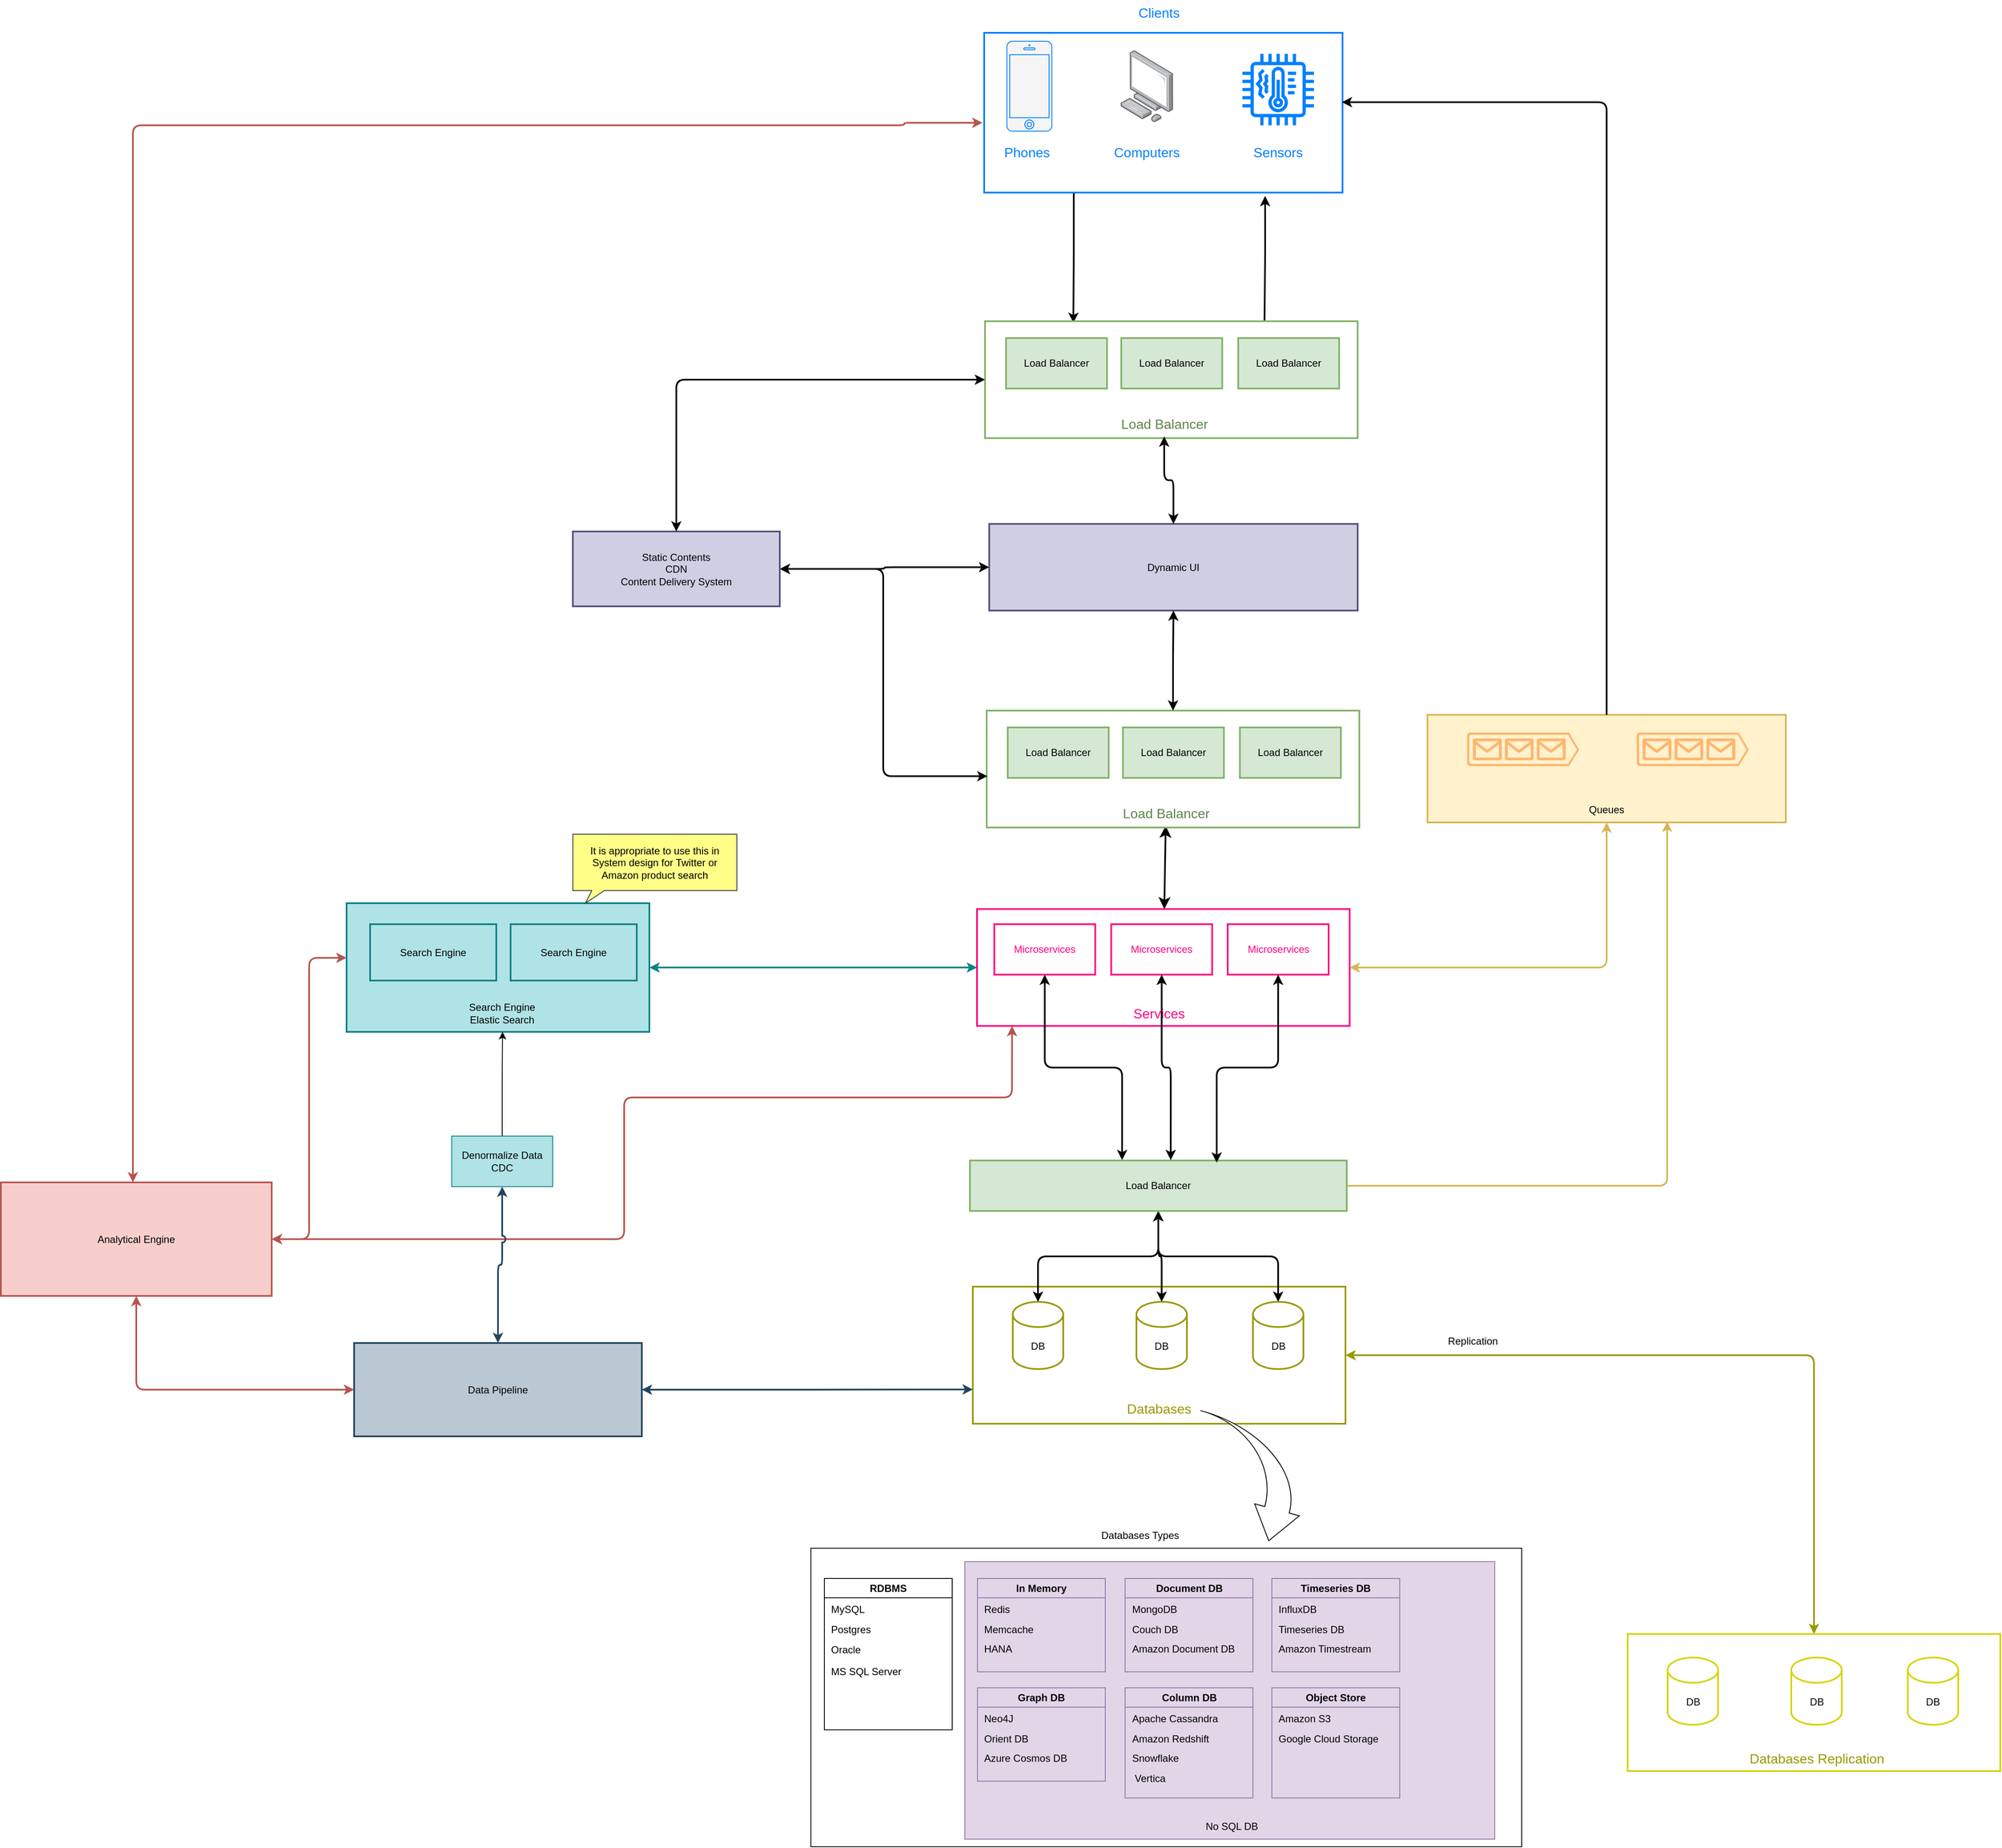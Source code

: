 <mxfile version="21.2.8" type="device" pages="2">
  <diagram name="Page-1" id="VeITV0A8VUha5qv1xNMq">
    <mxGraphModel dx="4317" dy="1535" grid="0" gridSize="10" guides="1" tooltips="1" connect="1" arrows="1" fold="1" page="0" pageScale="1" pageWidth="850" pageHeight="1100" math="0" shadow="0">
      <root>
        <mxCell id="0" />
        <mxCell id="1" parent="0" />
        <mxCell id="30zacUGHFTB6Xmlj1RDw-82" value="" style="group" parent="1" vertex="1" connectable="0">
          <mxGeometry x="-1095.5" y="1444" width="443" height="163" as="geometry" />
        </mxCell>
        <mxCell id="30zacUGHFTB6Xmlj1RDw-26" value="" style="rounded=0;whiteSpace=wrap;html=1;strokeWidth=2;strokeColor=#999900;fillColor=#FFFFFF;" parent="30zacUGHFTB6Xmlj1RDw-82" vertex="1">
          <mxGeometry width="443" height="163" as="geometry" />
        </mxCell>
        <mxCell id="30zacUGHFTB6Xmlj1RDw-27" value="DB" style="shape=cylinder3;whiteSpace=wrap;html=1;boundedLbl=1;backgroundOutline=1;size=15;strokeWidth=2;strokeColor=#999900;" parent="30zacUGHFTB6Xmlj1RDw-82" vertex="1">
          <mxGeometry x="47.5" y="18" width="60" height="80" as="geometry" />
        </mxCell>
        <mxCell id="30zacUGHFTB6Xmlj1RDw-28" value="DB" style="shape=cylinder3;whiteSpace=wrap;html=1;boundedLbl=1;backgroundOutline=1;size=15;strokeWidth=2;strokeColor=#999900;" parent="30zacUGHFTB6Xmlj1RDw-82" vertex="1">
          <mxGeometry x="333" y="18" width="60" height="80" as="geometry" />
        </mxCell>
        <mxCell id="30zacUGHFTB6Xmlj1RDw-29" value="DB" style="shape=cylinder3;whiteSpace=wrap;html=1;boundedLbl=1;backgroundOutline=1;size=15;strokeWidth=2;strokeColor=#999900;" parent="30zacUGHFTB6Xmlj1RDw-82" vertex="1">
          <mxGeometry x="194.5" y="18" width="60" height="80" as="geometry" />
        </mxCell>
        <mxCell id="30zacUGHFTB6Xmlj1RDw-30" value="Databases" style="text;html=1;align=center;verticalAlign=middle;whiteSpace=wrap;rounded=0;fontSize=16;fontColor=#999900;" parent="30zacUGHFTB6Xmlj1RDw-82" vertex="1">
          <mxGeometry x="157.5" y="130" width="128" height="30" as="geometry" />
        </mxCell>
        <mxCell id="6KsRoTCR9bJkjPmPUoRD-28" style="edgeStyle=orthogonalEdgeStyle;rounded=1;orthogonalLoop=1;jettySize=auto;html=1;exitX=0.25;exitY=1;exitDx=0;exitDy=0;entryX=0.237;entryY=0.014;entryDx=0;entryDy=0;entryPerimeter=0;strokeWidth=2;" edge="1" parent="1" source="30zacUGHFTB6Xmlj1RDw-1" target="6KsRoTCR9bJkjPmPUoRD-11">
          <mxGeometry relative="1" as="geometry" />
        </mxCell>
        <mxCell id="6KsRoTCR9bJkjPmPUoRD-29" style="edgeStyle=orthogonalEdgeStyle;rounded=1;orthogonalLoop=1;jettySize=auto;html=1;entryX=0.75;entryY=0;entryDx=0;entryDy=0;exitX=0.784;exitY=1.021;exitDx=0;exitDy=0;exitPerimeter=0;strokeWidth=2;startArrow=classic;startFill=1;endArrow=none;endFill=0;" edge="1" parent="1" source="30zacUGHFTB6Xmlj1RDw-1" target="6KsRoTCR9bJkjPmPUoRD-11">
          <mxGeometry relative="1" as="geometry" />
        </mxCell>
        <mxCell id="30zacUGHFTB6Xmlj1RDw-1" value="" style="rounded=0;whiteSpace=wrap;html=1;strokeWidth=2;strokeColor=#007FFF;" parent="1" vertex="1">
          <mxGeometry x="-1082" y="-47" width="426" height="190" as="geometry" />
        </mxCell>
        <mxCell id="30zacUGHFTB6Xmlj1RDw-4" value="" style="html=1;verticalLabelPosition=bottom;labelBackgroundColor=#ffffff;verticalAlign=top;shadow=0;dashed=0;strokeWidth=1;shape=mxgraph.ios7.misc.iphone;strokeColor=#007FFF;fillColor=#f5f5f5;fontColor=#333333;" parent="1" vertex="1">
          <mxGeometry x="-1055" y="-37" width="53.5" height="107" as="geometry" />
        </mxCell>
        <mxCell id="30zacUGHFTB6Xmlj1RDw-5" value="" style="image;points=[];aspect=fixed;html=1;align=center;shadow=0;dashed=0;image=img/lib/allied_telesis/computer_and_terminals/Personal_Computer.svg;strokeColor=#007FFF;" parent="1" vertex="1">
          <mxGeometry x="-920" y="-26" width="62.72" height="85" as="geometry" />
        </mxCell>
        <mxCell id="30zacUGHFTB6Xmlj1RDw-6" value="" style="sketch=0;outlineConnect=0;fontColor=#232F3E;gradientColor=none;fillColor=#007FFF;strokeColor=#007FFF;dashed=0;verticalLabelPosition=bottom;verticalAlign=top;align=center;html=1;fontSize=12;fontStyle=0;aspect=fixed;pointerEvents=1;shape=mxgraph.aws4.iot_thing_temperature_vibration_sensor;" parent="1" vertex="1">
          <mxGeometry x="-775" y="-22" width="85" height="85" as="geometry" />
        </mxCell>
        <mxCell id="30zacUGHFTB6Xmlj1RDw-7" value="Phones" style="text;html=1;align=center;verticalAlign=middle;whiteSpace=wrap;rounded=0;fontSize=16;strokeColor=none;fillColor=none;fontColor=#007FFF;" parent="1" vertex="1">
          <mxGeometry x="-1061" y="80" width="60" height="30" as="geometry" />
        </mxCell>
        <mxCell id="30zacUGHFTB6Xmlj1RDw-8" value="Computers" style="text;html=1;align=center;verticalAlign=middle;whiteSpace=wrap;rounded=0;fontSize=16;strokeColor=none;fillColor=none;fontColor=#007FFF;" parent="1" vertex="1">
          <mxGeometry x="-937.14" y="79" width="97" height="31" as="geometry" />
        </mxCell>
        <mxCell id="30zacUGHFTB6Xmlj1RDw-9" value="Sensors" style="text;html=1;align=center;verticalAlign=middle;whiteSpace=wrap;rounded=0;fontSize=16;strokeColor=none;fillColor=none;fontColor=#007FFF;" parent="1" vertex="1">
          <mxGeometry x="-781" y="79.5" width="97" height="31" as="geometry" />
        </mxCell>
        <mxCell id="30zacUGHFTB6Xmlj1RDw-10" value="Clients" style="text;html=1;align=center;verticalAlign=middle;whiteSpace=wrap;rounded=0;fontSize=16;strokeColor=none;fillColor=none;fontColor=#007FFF;" parent="1" vertex="1">
          <mxGeometry x="-904" y="-86" width="60" height="30" as="geometry" />
        </mxCell>
        <mxCell id="30zacUGHFTB6Xmlj1RDw-25" style="edgeStyle=none;curved=1;rounded=0;orthogonalLoop=1;jettySize=auto;html=1;fontSize=12;startSize=8;endSize=8;strokeWidth=2;startArrow=classic;startFill=1;" parent="1" source="30zacUGHFTB6Xmlj1RDw-19" target="30zacUGHFTB6Xmlj1RDw-20" edge="1">
          <mxGeometry relative="1" as="geometry" />
        </mxCell>
        <mxCell id="30zacUGHFTB6Xmlj1RDw-97" style="edgeStyle=orthogonalEdgeStyle;rounded=1;orthogonalLoop=1;jettySize=auto;html=1;curved=0;startArrow=classic;startFill=1;strokeWidth=2;fillColor=#fff2cc;strokeColor=#d6b656;" parent="1" source="30zacUGHFTB6Xmlj1RDw-20" target="30zacUGHFTB6Xmlj1RDw-93" edge="1">
          <mxGeometry relative="1" as="geometry" />
        </mxCell>
        <mxCell id="30zacUGHFTB6Xmlj1RDw-20" value="" style="rounded=0;whiteSpace=wrap;html=1;strokeWidth=2;strokeColor=#FF0080;fillColor=#FFFFFF;" parent="1" vertex="1">
          <mxGeometry x="-1090.5" y="995" width="443" height="139" as="geometry" />
        </mxCell>
        <mxCell id="30zacUGHFTB6Xmlj1RDw-76" style="edgeStyle=orthogonalEdgeStyle;rounded=1;orthogonalLoop=1;jettySize=auto;html=1;curved=0;startArrow=classic;startFill=1;strokeWidth=2;entryX=0.404;entryY=-0.008;entryDx=0;entryDy=0;entryPerimeter=0;" parent="1" source="30zacUGHFTB6Xmlj1RDw-21" target="30zacUGHFTB6Xmlj1RDw-72" edge="1">
          <mxGeometry relative="1" as="geometry" />
        </mxCell>
        <mxCell id="30zacUGHFTB6Xmlj1RDw-21" value="Microservices" style="rounded=0;whiteSpace=wrap;html=1;strokeColor=#FF0080;strokeWidth=2;fontColor=#FF0080;" parent="1" vertex="1">
          <mxGeometry x="-1070" y="1013" width="120" height="60" as="geometry" />
        </mxCell>
        <mxCell id="30zacUGHFTB6Xmlj1RDw-22" value="Microservices" style="rounded=0;whiteSpace=wrap;html=1;strokeColor=#FF0080;strokeWidth=2;fontColor=#FF0080;" parent="1" vertex="1">
          <mxGeometry x="-792.5" y="1013" width="120" height="60" as="geometry" />
        </mxCell>
        <mxCell id="30zacUGHFTB6Xmlj1RDw-23" value="Microservices" style="rounded=0;whiteSpace=wrap;html=1;strokeColor=#FF0080;strokeWidth=2;fontColor=#FF0080;" parent="1" vertex="1">
          <mxGeometry x="-931" y="1013" width="120" height="60" as="geometry" />
        </mxCell>
        <mxCell id="30zacUGHFTB6Xmlj1RDw-24" value="Services" style="text;html=1;align=center;verticalAlign=middle;whiteSpace=wrap;rounded=0;fontSize=16;fontColor=#FF0080;" parent="1" vertex="1">
          <mxGeometry x="-937" y="1104" width="126" height="30" as="geometry" />
        </mxCell>
        <mxCell id="30zacUGHFTB6Xmlj1RDw-73" style="edgeStyle=orthogonalEdgeStyle;rounded=1;orthogonalLoop=1;jettySize=auto;html=1;strokeWidth=2;curved=0;startArrow=classic;startFill=1;" parent="1" source="30zacUGHFTB6Xmlj1RDw-72" target="30zacUGHFTB6Xmlj1RDw-27" edge="1">
          <mxGeometry relative="1" as="geometry" />
        </mxCell>
        <mxCell id="30zacUGHFTB6Xmlj1RDw-74" style="edgeStyle=orthogonalEdgeStyle;rounded=1;orthogonalLoop=1;jettySize=auto;html=1;curved=0;strokeWidth=2;startArrow=classic;startFill=1;" parent="1" source="30zacUGHFTB6Xmlj1RDw-72" target="30zacUGHFTB6Xmlj1RDw-28" edge="1">
          <mxGeometry relative="1" as="geometry" />
        </mxCell>
        <mxCell id="30zacUGHFTB6Xmlj1RDw-75" style="edgeStyle=orthogonalEdgeStyle;rounded=1;orthogonalLoop=1;jettySize=auto;html=1;curved=0;strokeWidth=2;startArrow=classic;startFill=1;" parent="1" source="30zacUGHFTB6Xmlj1RDw-72" target="30zacUGHFTB6Xmlj1RDw-29" edge="1">
          <mxGeometry relative="1" as="geometry" />
        </mxCell>
        <mxCell id="6KsRoTCR9bJkjPmPUoRD-2" style="edgeStyle=orthogonalEdgeStyle;rounded=1;orthogonalLoop=1;jettySize=auto;html=1;entryX=0.669;entryY=0.992;entryDx=0;entryDy=0;entryPerimeter=0;strokeWidth=2;fillColor=#fff2cc;strokeColor=#d6b656;" edge="1" parent="1" source="30zacUGHFTB6Xmlj1RDw-72" target="30zacUGHFTB6Xmlj1RDw-93">
          <mxGeometry relative="1" as="geometry" />
        </mxCell>
        <mxCell id="30zacUGHFTB6Xmlj1RDw-72" value="Load Balancer" style="rounded=0;whiteSpace=wrap;html=1;strokeWidth=2;fillColor=#d5e8d4;strokeColor=#82b366;" parent="1" vertex="1">
          <mxGeometry x="-1099" y="1294" width="448" height="60" as="geometry" />
        </mxCell>
        <mxCell id="30zacUGHFTB6Xmlj1RDw-77" style="edgeStyle=orthogonalEdgeStyle;rounded=1;orthogonalLoop=1;jettySize=auto;html=1;entryX=0.533;entryY=-0.008;entryDx=0;entryDy=0;entryPerimeter=0;strokeWidth=2;curved=0;startArrow=classic;startFill=1;" parent="1" source="30zacUGHFTB6Xmlj1RDw-23" target="30zacUGHFTB6Xmlj1RDw-72" edge="1">
          <mxGeometry relative="1" as="geometry" />
        </mxCell>
        <mxCell id="30zacUGHFTB6Xmlj1RDw-78" style="edgeStyle=orthogonalEdgeStyle;rounded=1;orthogonalLoop=1;jettySize=auto;html=1;entryX=0.655;entryY=0.042;entryDx=0;entryDy=0;entryPerimeter=0;curved=0;startArrow=classic;startFill=1;strokeWidth=2;" parent="1" source="30zacUGHFTB6Xmlj1RDw-22" target="30zacUGHFTB6Xmlj1RDw-72" edge="1">
          <mxGeometry relative="1" as="geometry" />
        </mxCell>
        <mxCell id="30zacUGHFTB6Xmlj1RDw-80" value="" style="html=1;shadow=0;dashed=0;align=center;verticalAlign=middle;shape=mxgraph.arrows2.jumpInArrow;dy=15;dx=38;arrowHead=55;rotation=105;" parent="1" vertex="1">
          <mxGeometry x="-835.28" y="1599.28" width="128.5" height="146" as="geometry" />
        </mxCell>
        <mxCell id="30zacUGHFTB6Xmlj1RDw-90" style="edgeStyle=orthogonalEdgeStyle;rounded=1;orthogonalLoop=1;jettySize=auto;html=1;strokeWidth=2;curved=0;startArrow=classic;startFill=1;strokeColor=#999900;" parent="1" source="30zacUGHFTB6Xmlj1RDw-26" target="30zacUGHFTB6Xmlj1RDw-84" edge="1">
          <mxGeometry relative="1" as="geometry" />
        </mxCell>
        <mxCell id="30zacUGHFTB6Xmlj1RDw-91" value="" style="group" parent="1" vertex="1" connectable="0">
          <mxGeometry x="-317" y="1857" width="443" height="163" as="geometry" />
        </mxCell>
        <mxCell id="30zacUGHFTB6Xmlj1RDw-84" value="" style="rounded=0;whiteSpace=wrap;html=1;strokeWidth=2;strokeColor=#D4D400;fillColor=#FFFFFF;container=0;" parent="30zacUGHFTB6Xmlj1RDw-91" vertex="1">
          <mxGeometry width="443" height="163" as="geometry" />
        </mxCell>
        <mxCell id="30zacUGHFTB6Xmlj1RDw-85" value="DB" style="shape=cylinder3;whiteSpace=wrap;html=1;boundedLbl=1;backgroundOutline=1;size=15;strokeWidth=2;strokeColor=#D4D400;container=0;" parent="30zacUGHFTB6Xmlj1RDw-91" vertex="1">
          <mxGeometry x="47.5" y="28" width="60" height="80" as="geometry" />
        </mxCell>
        <mxCell id="30zacUGHFTB6Xmlj1RDw-86" value="DB" style="shape=cylinder3;whiteSpace=wrap;html=1;boundedLbl=1;backgroundOutline=1;size=15;strokeWidth=2;strokeColor=#D4D400;container=0;" parent="30zacUGHFTB6Xmlj1RDw-91" vertex="1">
          <mxGeometry x="333" y="28" width="60" height="80" as="geometry" />
        </mxCell>
        <mxCell id="30zacUGHFTB6Xmlj1RDw-87" value="DB" style="shape=cylinder3;whiteSpace=wrap;html=1;boundedLbl=1;backgroundOutline=1;size=15;strokeWidth=2;strokeColor=#D4D400;container=0;" parent="30zacUGHFTB6Xmlj1RDw-91" vertex="1">
          <mxGeometry x="194.5" y="28" width="60" height="80" as="geometry" />
        </mxCell>
        <mxCell id="30zacUGHFTB6Xmlj1RDw-88" value="Databases Replication" style="text;html=1;align=center;verticalAlign=middle;whiteSpace=wrap;rounded=0;fontSize=16;fontColor=#999900;container=0;strokeColor=none;" parent="30zacUGHFTB6Xmlj1RDw-91" vertex="1">
          <mxGeometry x="135.75" y="133" width="177.5" height="30" as="geometry" />
        </mxCell>
        <mxCell id="30zacUGHFTB6Xmlj1RDw-92" value="Replication" style="text;html=1;align=center;verticalAlign=middle;whiteSpace=wrap;rounded=0;" parent="1" vertex="1">
          <mxGeometry x="-571" y="1494" width="140" height="30" as="geometry" />
        </mxCell>
        <mxCell id="30zacUGHFTB6Xmlj1RDw-98" value="" style="group" parent="1" vertex="1" connectable="0">
          <mxGeometry x="-555" y="764" width="426" height="128" as="geometry" />
        </mxCell>
        <mxCell id="30zacUGHFTB6Xmlj1RDw-93" value="" style="rounded=0;whiteSpace=wrap;html=1;strokeWidth=2;fillColor=#fff2cc;strokeColor=#d6b656;" parent="30zacUGHFTB6Xmlj1RDw-98" vertex="1">
          <mxGeometry width="426" height="128" as="geometry" />
        </mxCell>
        <mxCell id="30zacUGHFTB6Xmlj1RDw-94" value="" style="sketch=0;aspect=fixed;pointerEvents=1;shadow=0;dashed=0;html=1;strokeColor=none;labelPosition=center;verticalLabelPosition=bottom;verticalAlign=top;align=center;fillColor=#FFB570;shape=mxgraph.azure.queue_generic" parent="30zacUGHFTB6Xmlj1RDw-98" vertex="1">
          <mxGeometry x="47" y="21" width="133.33" height="40" as="geometry" />
        </mxCell>
        <mxCell id="30zacUGHFTB6Xmlj1RDw-95" value="" style="sketch=0;aspect=fixed;pointerEvents=1;shadow=0;dashed=0;html=1;strokeColor=none;labelPosition=center;verticalLabelPosition=bottom;verticalAlign=top;align=center;fillColor=#FFB570;shape=mxgraph.azure.queue_generic" parent="30zacUGHFTB6Xmlj1RDw-98" vertex="1">
          <mxGeometry x="248.67" y="21" width="133.33" height="40" as="geometry" />
        </mxCell>
        <mxCell id="30zacUGHFTB6Xmlj1RDw-96" value="Queues" style="text;html=1;align=center;verticalAlign=middle;whiteSpace=wrap;rounded=0;" parent="30zacUGHFTB6Xmlj1RDw-98" vertex="1">
          <mxGeometry x="173" y="98" width="80" height="30" as="geometry" />
        </mxCell>
        <mxCell id="30zacUGHFTB6Xmlj1RDw-100" style="edgeStyle=orthogonalEdgeStyle;rounded=1;orthogonalLoop=1;jettySize=auto;html=1;entryX=0.998;entryY=0.434;entryDx=0;entryDy=0;entryPerimeter=0;curved=0;strokeWidth=2;exitX=0.5;exitY=0;exitDx=0;exitDy=0;" parent="1" source="30zacUGHFTB6Xmlj1RDw-93" target="30zacUGHFTB6Xmlj1RDw-1" edge="1">
          <mxGeometry relative="1" as="geometry">
            <Array as="points">
              <mxPoint x="-342" y="36" />
            </Array>
          </mxGeometry>
        </mxCell>
        <mxCell id="30zacUGHFTB6Xmlj1RDw-115" style="edgeStyle=orthogonalEdgeStyle;rounded=1;orthogonalLoop=1;jettySize=auto;html=1;entryX=0;entryY=0.5;entryDx=0;entryDy=0;curved=0;strokeWidth=2;startArrow=classic;startFill=1;fillColor=#b0e3e6;strokeColor=#0e8088;" parent="1" source="30zacUGHFTB6Xmlj1RDw-101" target="30zacUGHFTB6Xmlj1RDw-20" edge="1">
          <mxGeometry relative="1" as="geometry" />
        </mxCell>
        <mxCell id="30zacUGHFTB6Xmlj1RDw-101" value="" style="rounded=0;whiteSpace=wrap;html=1;strokeWidth=2;fillColor=#b0e3e6;strokeColor=#0e8088;" parent="1" vertex="1">
          <mxGeometry x="-1840" y="988" width="360" height="153" as="geometry" />
        </mxCell>
        <mxCell id="30zacUGHFTB6Xmlj1RDw-102" value="Search Engine" style="rounded=0;whiteSpace=wrap;html=1;strokeWidth=2;fillColor=#b0e3e6;strokeColor=#0e8088;" parent="1" vertex="1">
          <mxGeometry x="-1812" y="1013" width="150" height="67" as="geometry" />
        </mxCell>
        <mxCell id="30zacUGHFTB6Xmlj1RDw-103" value="Search Engine" style="rounded=0;whiteSpace=wrap;html=1;strokeWidth=2;fillColor=#b0e3e6;strokeColor=#0e8088;" parent="1" vertex="1">
          <mxGeometry x="-1645" y="1013" width="150" height="67" as="geometry" />
        </mxCell>
        <mxCell id="30zacUGHFTB6Xmlj1RDw-105" value="Search Engine&lt;br&gt;Elastic Search" style="text;html=1;align=center;verticalAlign=middle;whiteSpace=wrap;rounded=0;" parent="1" vertex="1">
          <mxGeometry x="-1728" y="1104" width="146" height="30" as="geometry" />
        </mxCell>
        <mxCell id="30zacUGHFTB6Xmlj1RDw-109" style="edgeStyle=orthogonalEdgeStyle;rounded=1;orthogonalLoop=1;jettySize=auto;html=1;entryX=0.094;entryY=1;entryDx=0;entryDy=0;entryPerimeter=0;strokeWidth=2;curved=0;startArrow=classic;startFill=1;fillColor=#f8cecc;strokeColor=#b85450;jumpStyle=arc;" parent="1" source="30zacUGHFTB6Xmlj1RDw-107" target="30zacUGHFTB6Xmlj1RDw-20" edge="1">
          <mxGeometry relative="1" as="geometry">
            <mxPoint x="-1062" y="1151" as="targetPoint" />
            <Array as="points">
              <mxPoint x="-1510" y="1388" />
              <mxPoint x="-1510" y="1219" />
              <mxPoint x="-1049" y="1219" />
            </Array>
          </mxGeometry>
        </mxCell>
        <mxCell id="30zacUGHFTB6Xmlj1RDw-107" value="Analytical Engine" style="rounded=0;whiteSpace=wrap;html=1;strokeWidth=2;fillColor=#f8cecc;strokeColor=#b85450;" parent="1" vertex="1">
          <mxGeometry x="-2251" y="1320" width="322" height="135" as="geometry" />
        </mxCell>
        <mxCell id="30zacUGHFTB6Xmlj1RDw-111" style="edgeStyle=orthogonalEdgeStyle;rounded=1;orthogonalLoop=1;jettySize=auto;html=1;entryX=0;entryY=0.75;entryDx=0;entryDy=0;curved=0;startArrow=classic;startFill=1;strokeWidth=2;fillColor=#bac8d3;strokeColor=#23445d;" parent="1" source="30zacUGHFTB6Xmlj1RDw-110" target="30zacUGHFTB6Xmlj1RDw-26" edge="1">
          <mxGeometry relative="1" as="geometry" />
        </mxCell>
        <mxCell id="30zacUGHFTB6Xmlj1RDw-112" style="edgeStyle=orthogonalEdgeStyle;rounded=1;orthogonalLoop=1;jettySize=auto;html=1;entryX=0.5;entryY=1;entryDx=0;entryDy=0;curved=0;startArrow=classic;startFill=1;strokeWidth=2;fillColor=#f8cecc;strokeColor=#b85450;" parent="1" source="30zacUGHFTB6Xmlj1RDw-110" target="30zacUGHFTB6Xmlj1RDw-107" edge="1">
          <mxGeometry relative="1" as="geometry" />
        </mxCell>
        <mxCell id="30zacUGHFTB6Xmlj1RDw-116" style="edgeStyle=orthogonalEdgeStyle;rounded=1;orthogonalLoop=1;jettySize=auto;html=1;strokeWidth=2;curved=0;startArrow=classic;startFill=1;jumpStyle=arc;fillColor=#bac8d3;strokeColor=#23445d;entryX=0.5;entryY=1;entryDx=0;entryDy=0;" parent="1" source="30zacUGHFTB6Xmlj1RDw-110" target="6KsRoTCR9bJkjPmPUoRD-36" edge="1">
          <mxGeometry relative="1" as="geometry" />
        </mxCell>
        <mxCell id="30zacUGHFTB6Xmlj1RDw-110" value="Data Pipeline" style="rounded=0;whiteSpace=wrap;html=1;strokeWidth=2;fillColor=#bac8d3;strokeColor=#23445d;" parent="1" vertex="1">
          <mxGeometry x="-1831" y="1511" width="342" height="111" as="geometry" />
        </mxCell>
        <mxCell id="30zacUGHFTB6Xmlj1RDw-113" style="edgeStyle=orthogonalEdgeStyle;rounded=1;orthogonalLoop=1;jettySize=auto;html=1;strokeWidth=2;curved=0;startArrow=classic;startFill=1;fillColor=#f8cecc;strokeColor=#b85450;" parent="1" source="30zacUGHFTB6Xmlj1RDw-107" edge="1">
          <mxGeometry relative="1" as="geometry">
            <mxPoint x="-1084" y="60" as="targetPoint" />
            <Array as="points">
              <mxPoint x="-2094" y="63" />
              <mxPoint x="-1177" y="63" />
              <mxPoint x="-1177" y="60" />
            </Array>
          </mxGeometry>
        </mxCell>
        <mxCell id="30zacUGHFTB6Xmlj1RDw-114" style="edgeStyle=orthogonalEdgeStyle;rounded=1;orthogonalLoop=1;jettySize=auto;html=1;entryX=0;entryY=0.425;entryDx=0;entryDy=0;entryPerimeter=0;strokeWidth=2;curved=0;startArrow=classic;startFill=1;fillColor=#f8cecc;strokeColor=#b85450;" parent="1" source="30zacUGHFTB6Xmlj1RDw-107" target="30zacUGHFTB6Xmlj1RDw-101" edge="1">
          <mxGeometry relative="1" as="geometry" />
        </mxCell>
        <mxCell id="6KsRoTCR9bJkjPmPUoRD-9" value="" style="group" vertex="1" connectable="0" parent="1">
          <mxGeometry x="-1079" y="759" width="443" height="139" as="geometry" />
        </mxCell>
        <mxCell id="30zacUGHFTB6Xmlj1RDw-11" value="" style="rounded=0;whiteSpace=wrap;html=1;strokeWidth=2;strokeColor=#82b366;fillColor=#FFFFFF;" parent="6KsRoTCR9bJkjPmPUoRD-9" vertex="1">
          <mxGeometry width="443" height="139" as="geometry" />
        </mxCell>
        <mxCell id="30zacUGHFTB6Xmlj1RDw-16" value="Load Balancer" style="rounded=0;whiteSpace=wrap;html=1;strokeWidth=2;fillColor=#d5e8d4;strokeColor=#82b366;" parent="6KsRoTCR9bJkjPmPUoRD-9" vertex="1">
          <mxGeometry x="25" y="20" width="120" height="60" as="geometry" />
        </mxCell>
        <mxCell id="30zacUGHFTB6Xmlj1RDw-17" value="Load Balancer" style="rounded=0;whiteSpace=wrap;html=1;strokeWidth=2;fillColor=#d5e8d4;strokeColor=#82b366;" parent="6KsRoTCR9bJkjPmPUoRD-9" vertex="1">
          <mxGeometry x="162" y="20" width="120" height="60" as="geometry" />
        </mxCell>
        <mxCell id="30zacUGHFTB6Xmlj1RDw-18" value="Load Balancer" style="rounded=0;whiteSpace=wrap;html=1;strokeWidth=2;fillColor=#d5e8d4;strokeColor=#82b366;" parent="6KsRoTCR9bJkjPmPUoRD-9" vertex="1">
          <mxGeometry x="301" y="20" width="120" height="60" as="geometry" />
        </mxCell>
        <mxCell id="30zacUGHFTB6Xmlj1RDw-19" value="Load Balancer" style="text;html=1;align=center;verticalAlign=middle;whiteSpace=wrap;rounded=0;fontSize=16;fontColor=#60854C;" parent="6KsRoTCR9bJkjPmPUoRD-9" vertex="1">
          <mxGeometry x="122.5" y="107" width="181" height="30" as="geometry" />
        </mxCell>
        <mxCell id="6KsRoTCR9bJkjPmPUoRD-10" value="" style="group" vertex="1" connectable="0" parent="1">
          <mxGeometry x="-1081" y="296" width="443" height="139" as="geometry" />
        </mxCell>
        <mxCell id="6KsRoTCR9bJkjPmPUoRD-11" value="" style="rounded=0;whiteSpace=wrap;html=1;strokeWidth=2;strokeColor=#82b366;fillColor=#FFFFFF;" vertex="1" parent="6KsRoTCR9bJkjPmPUoRD-10">
          <mxGeometry width="443" height="139" as="geometry" />
        </mxCell>
        <mxCell id="6KsRoTCR9bJkjPmPUoRD-12" value="Load Balancer" style="rounded=0;whiteSpace=wrap;html=1;strokeWidth=2;fillColor=#d5e8d4;strokeColor=#82b366;" vertex="1" parent="6KsRoTCR9bJkjPmPUoRD-10">
          <mxGeometry x="25" y="20" width="120" height="60" as="geometry" />
        </mxCell>
        <mxCell id="6KsRoTCR9bJkjPmPUoRD-13" value="Load Balancer" style="rounded=0;whiteSpace=wrap;html=1;strokeWidth=2;fillColor=#d5e8d4;strokeColor=#82b366;" vertex="1" parent="6KsRoTCR9bJkjPmPUoRD-10">
          <mxGeometry x="162" y="20" width="120" height="60" as="geometry" />
        </mxCell>
        <mxCell id="6KsRoTCR9bJkjPmPUoRD-14" value="Load Balancer" style="rounded=0;whiteSpace=wrap;html=1;strokeWidth=2;fillColor=#d5e8d4;strokeColor=#82b366;" vertex="1" parent="6KsRoTCR9bJkjPmPUoRD-10">
          <mxGeometry x="301" y="20" width="120" height="60" as="geometry" />
        </mxCell>
        <mxCell id="6KsRoTCR9bJkjPmPUoRD-15" value="Load Balancer" style="text;html=1;align=center;verticalAlign=middle;whiteSpace=wrap;rounded=0;fontSize=16;fontColor=#60854C;" vertex="1" parent="6KsRoTCR9bJkjPmPUoRD-10">
          <mxGeometry x="122.5" y="107" width="181" height="30" as="geometry" />
        </mxCell>
        <mxCell id="6KsRoTCR9bJkjPmPUoRD-16" value="Dynamic UI" style="rounded=0;whiteSpace=wrap;html=1;strokeWidth=2;fillColor=#d0cee2;strokeColor=#56517e;" vertex="1" parent="1">
          <mxGeometry x="-1076" y="537" width="438" height="103" as="geometry" />
        </mxCell>
        <mxCell id="6KsRoTCR9bJkjPmPUoRD-18" style="edgeStyle=orthogonalEdgeStyle;rounded=1;orthogonalLoop=1;jettySize=auto;html=1;strokeWidth=2;startArrow=classic;startFill=1;" edge="1" parent="1" source="6KsRoTCR9bJkjPmPUoRD-17" target="6KsRoTCR9bJkjPmPUoRD-16">
          <mxGeometry relative="1" as="geometry" />
        </mxCell>
        <mxCell id="6KsRoTCR9bJkjPmPUoRD-22" style="edgeStyle=orthogonalEdgeStyle;rounded=1;orthogonalLoop=1;jettySize=auto;html=1;entryX=0.002;entryY=0.561;entryDx=0;entryDy=0;entryPerimeter=0;strokeWidth=2;startArrow=classic;startFill=1;" edge="1" parent="1" source="6KsRoTCR9bJkjPmPUoRD-17" target="30zacUGHFTB6Xmlj1RDw-11">
          <mxGeometry relative="1" as="geometry" />
        </mxCell>
        <mxCell id="6KsRoTCR9bJkjPmPUoRD-17" value="Static Contents&lt;br&gt;CDN&lt;br&gt;Content Delivery System" style="rounded=0;whiteSpace=wrap;html=1;strokeWidth=2;fillColor=#d0cee2;strokeColor=#56517e;" vertex="1" parent="1">
          <mxGeometry x="-1571" y="546" width="246" height="89" as="geometry" />
        </mxCell>
        <mxCell id="6KsRoTCR9bJkjPmPUoRD-19" style="edgeStyle=orthogonalEdgeStyle;rounded=1;orthogonalLoop=1;jettySize=auto;html=1;strokeWidth=2;startArrow=classic;startFill=1;" edge="1" parent="1" source="6KsRoTCR9bJkjPmPUoRD-15" target="6KsRoTCR9bJkjPmPUoRD-16">
          <mxGeometry relative="1" as="geometry" />
        </mxCell>
        <mxCell id="6KsRoTCR9bJkjPmPUoRD-20" style="edgeStyle=orthogonalEdgeStyle;rounded=1;orthogonalLoop=1;jettySize=auto;html=1;strokeWidth=2;startArrow=classic;startFill=1;" edge="1" parent="1" source="6KsRoTCR9bJkjPmPUoRD-11" target="6KsRoTCR9bJkjPmPUoRD-17">
          <mxGeometry relative="1" as="geometry" />
        </mxCell>
        <mxCell id="6KsRoTCR9bJkjPmPUoRD-25" style="edgeStyle=orthogonalEdgeStyle;rounded=0;orthogonalLoop=1;jettySize=auto;html=1;strokeWidth=2;startArrow=classic;startFill=1;" edge="1" parent="1" source="30zacUGHFTB6Xmlj1RDw-11" target="6KsRoTCR9bJkjPmPUoRD-16">
          <mxGeometry relative="1" as="geometry" />
        </mxCell>
        <mxCell id="30zacUGHFTB6Xmlj1RDw-37" value="Databases Types" style="text;html=1;align=center;verticalAlign=middle;whiteSpace=wrap;rounded=0;" parent="1" vertex="1">
          <mxGeometry x="-994.5" y="1725" width="195" height="30" as="geometry" />
        </mxCell>
        <mxCell id="6KsRoTCR9bJkjPmPUoRD-35" value="" style="group" vertex="1" connectable="0" parent="1">
          <mxGeometry x="-1288" y="1755" width="845" height="355" as="geometry" />
        </mxCell>
        <mxCell id="30zacUGHFTB6Xmlj1RDw-36" value="" style="rounded=0;whiteSpace=wrap;html=1;" parent="6KsRoTCR9bJkjPmPUoRD-35" vertex="1">
          <mxGeometry width="845" height="355" as="geometry" />
        </mxCell>
        <mxCell id="30zacUGHFTB6Xmlj1RDw-70" value="" style="rounded=0;whiteSpace=wrap;html=1;fillColor=#e1d5e7;strokeColor=#9673a6;movable=0;resizable=0;rotatable=0;deletable=0;editable=0;locked=1;connectable=0;" parent="6KsRoTCR9bJkjPmPUoRD-35" vertex="1">
          <mxGeometry x="183" y="16" width="630" height="330" as="geometry" />
        </mxCell>
        <mxCell id="30zacUGHFTB6Xmlj1RDw-38" value="RDBMS" style="swimlane;whiteSpace=wrap;html=1;" parent="6KsRoTCR9bJkjPmPUoRD-35" vertex="1">
          <mxGeometry x="16" y="36" width="152" height="180" as="geometry" />
        </mxCell>
        <mxCell id="30zacUGHFTB6Xmlj1RDw-39" value="MySQL" style="text;html=1;align=left;verticalAlign=middle;whiteSpace=wrap;rounded=0;" parent="30zacUGHFTB6Xmlj1RDw-38" vertex="1">
          <mxGeometry x="6" y="27" width="140" height="20" as="geometry" />
        </mxCell>
        <mxCell id="30zacUGHFTB6Xmlj1RDw-40" value="Postgres&amp;nbsp;" style="text;html=1;align=left;verticalAlign=middle;whiteSpace=wrap;rounded=0;" parent="30zacUGHFTB6Xmlj1RDw-38" vertex="1">
          <mxGeometry x="6" y="50.5" width="140" height="20" as="geometry" />
        </mxCell>
        <mxCell id="30zacUGHFTB6Xmlj1RDw-41" value="Oracle" style="text;html=1;align=left;verticalAlign=middle;whiteSpace=wrap;rounded=0;" parent="30zacUGHFTB6Xmlj1RDw-38" vertex="1">
          <mxGeometry x="6" y="75" width="140" height="20" as="geometry" />
        </mxCell>
        <mxCell id="30zacUGHFTB6Xmlj1RDw-42" value="MS SQL Server" style="text;html=1;align=left;verticalAlign=middle;whiteSpace=wrap;rounded=0;" parent="30zacUGHFTB6Xmlj1RDw-38" vertex="1">
          <mxGeometry x="6" y="101" width="140" height="20" as="geometry" />
        </mxCell>
        <mxCell id="30zacUGHFTB6Xmlj1RDw-48" value="In Memory" style="swimlane;whiteSpace=wrap;html=1;fillColor=#e1d5e7;strokeColor=#9673a6;" parent="6KsRoTCR9bJkjPmPUoRD-35" vertex="1">
          <mxGeometry x="198" y="36" width="152" height="111" as="geometry" />
        </mxCell>
        <mxCell id="30zacUGHFTB6Xmlj1RDw-49" value="Redis" style="text;html=1;align=left;verticalAlign=middle;whiteSpace=wrap;rounded=0;" parent="30zacUGHFTB6Xmlj1RDw-48" vertex="1">
          <mxGeometry x="6" y="27" width="140" height="20" as="geometry" />
        </mxCell>
        <mxCell id="30zacUGHFTB6Xmlj1RDw-50" value="Memcache" style="text;html=1;align=left;verticalAlign=middle;whiteSpace=wrap;rounded=0;" parent="30zacUGHFTB6Xmlj1RDw-48" vertex="1">
          <mxGeometry x="6" y="50.5" width="140" height="20" as="geometry" />
        </mxCell>
        <mxCell id="30zacUGHFTB6Xmlj1RDw-52" value="HANA" style="text;html=1;align=left;verticalAlign=middle;whiteSpace=wrap;rounded=0;" parent="30zacUGHFTB6Xmlj1RDw-48" vertex="1">
          <mxGeometry x="6" y="74" width="140" height="20" as="geometry" />
        </mxCell>
        <mxCell id="30zacUGHFTB6Xmlj1RDw-53" value="Document DB" style="swimlane;whiteSpace=wrap;html=1;fillColor=#e1d5e7;strokeColor=#9673a6;" parent="6KsRoTCR9bJkjPmPUoRD-35" vertex="1">
          <mxGeometry x="373.5" y="36" width="152" height="111" as="geometry" />
        </mxCell>
        <mxCell id="30zacUGHFTB6Xmlj1RDw-54" value="MongoDB" style="text;html=1;align=left;verticalAlign=middle;whiteSpace=wrap;rounded=0;" parent="30zacUGHFTB6Xmlj1RDw-53" vertex="1">
          <mxGeometry x="6" y="27" width="140" height="20" as="geometry" />
        </mxCell>
        <mxCell id="30zacUGHFTB6Xmlj1RDw-55" value="Couch DB" style="text;html=1;align=left;verticalAlign=middle;whiteSpace=wrap;rounded=0;" parent="30zacUGHFTB6Xmlj1RDw-53" vertex="1">
          <mxGeometry x="6" y="50.5" width="140" height="20" as="geometry" />
        </mxCell>
        <mxCell id="30zacUGHFTB6Xmlj1RDw-56" value="Amazon Document DB" style="text;html=1;align=left;verticalAlign=middle;whiteSpace=wrap;rounded=0;" parent="30zacUGHFTB6Xmlj1RDw-53" vertex="1">
          <mxGeometry x="6" y="74" width="140" height="20" as="geometry" />
        </mxCell>
        <mxCell id="30zacUGHFTB6Xmlj1RDw-57" value="Timeseries DB" style="swimlane;whiteSpace=wrap;html=1;fillColor=#e1d5e7;strokeColor=#9673a6;" parent="6KsRoTCR9bJkjPmPUoRD-35" vertex="1">
          <mxGeometry x="548" y="36" width="152" height="111" as="geometry" />
        </mxCell>
        <mxCell id="30zacUGHFTB6Xmlj1RDw-58" value="InfluxDB" style="text;html=1;align=left;verticalAlign=middle;whiteSpace=wrap;rounded=0;" parent="30zacUGHFTB6Xmlj1RDw-57" vertex="1">
          <mxGeometry x="6" y="27" width="140" height="20" as="geometry" />
        </mxCell>
        <mxCell id="30zacUGHFTB6Xmlj1RDw-59" value="Timeseries DB" style="text;html=1;align=left;verticalAlign=middle;whiteSpace=wrap;rounded=0;" parent="30zacUGHFTB6Xmlj1RDw-57" vertex="1">
          <mxGeometry x="6" y="50.5" width="140" height="20" as="geometry" />
        </mxCell>
        <mxCell id="30zacUGHFTB6Xmlj1RDw-60" value="Amazon Timestream" style="text;html=1;align=left;verticalAlign=middle;whiteSpace=wrap;rounded=0;" parent="30zacUGHFTB6Xmlj1RDw-57" vertex="1">
          <mxGeometry x="6" y="74" width="140" height="20" as="geometry" />
        </mxCell>
        <mxCell id="30zacUGHFTB6Xmlj1RDw-61" value="Graph DB" style="swimlane;whiteSpace=wrap;html=1;fillColor=#e1d5e7;strokeColor=#9673a6;" parent="6KsRoTCR9bJkjPmPUoRD-35" vertex="1">
          <mxGeometry x="198" y="166" width="152" height="111" as="geometry" />
        </mxCell>
        <mxCell id="30zacUGHFTB6Xmlj1RDw-62" value="Neo4J" style="text;html=1;align=left;verticalAlign=middle;whiteSpace=wrap;rounded=0;" parent="30zacUGHFTB6Xmlj1RDw-61" vertex="1">
          <mxGeometry x="6" y="27" width="140" height="20" as="geometry" />
        </mxCell>
        <mxCell id="30zacUGHFTB6Xmlj1RDw-63" value="Orient DB" style="text;html=1;align=left;verticalAlign=middle;whiteSpace=wrap;rounded=0;" parent="30zacUGHFTB6Xmlj1RDw-61" vertex="1">
          <mxGeometry x="6" y="50.5" width="140" height="20" as="geometry" />
        </mxCell>
        <mxCell id="30zacUGHFTB6Xmlj1RDw-64" value="Azure Cosmos DB" style="text;html=1;align=left;verticalAlign=middle;whiteSpace=wrap;rounded=0;" parent="30zacUGHFTB6Xmlj1RDw-61" vertex="1">
          <mxGeometry x="6" y="74" width="140" height="20" as="geometry" />
        </mxCell>
        <mxCell id="30zacUGHFTB6Xmlj1RDw-65" value="Column DB" style="swimlane;whiteSpace=wrap;html=1;fillColor=#e1d5e7;strokeColor=#9673a6;" parent="6KsRoTCR9bJkjPmPUoRD-35" vertex="1">
          <mxGeometry x="373.5" y="166" width="152" height="131" as="geometry" />
        </mxCell>
        <mxCell id="30zacUGHFTB6Xmlj1RDw-66" value="Apache Cassandra" style="text;html=1;align=left;verticalAlign=middle;whiteSpace=wrap;rounded=0;" parent="30zacUGHFTB6Xmlj1RDw-65" vertex="1">
          <mxGeometry x="6" y="27" width="140" height="20" as="geometry" />
        </mxCell>
        <mxCell id="30zacUGHFTB6Xmlj1RDw-67" value="Amazon Redshift&amp;nbsp;" style="text;html=1;align=left;verticalAlign=middle;whiteSpace=wrap;rounded=0;" parent="30zacUGHFTB6Xmlj1RDw-65" vertex="1">
          <mxGeometry x="6" y="50.5" width="140" height="20" as="geometry" />
        </mxCell>
        <mxCell id="30zacUGHFTB6Xmlj1RDw-68" value="Snowflake" style="text;html=1;align=left;verticalAlign=middle;whiteSpace=wrap;rounded=0;" parent="30zacUGHFTB6Xmlj1RDw-65" vertex="1">
          <mxGeometry x="6" y="74" width="140" height="20" as="geometry" />
        </mxCell>
        <mxCell id="30zacUGHFTB6Xmlj1RDw-69" value="Vertica" style="text;html=1;align=left;verticalAlign=middle;whiteSpace=wrap;rounded=0;" parent="30zacUGHFTB6Xmlj1RDw-65" vertex="1">
          <mxGeometry x="9.5" y="98" width="140" height="20" as="geometry" />
        </mxCell>
        <mxCell id="30zacUGHFTB6Xmlj1RDw-71" value="No SQL DB" style="text;html=1;align=center;verticalAlign=middle;whiteSpace=wrap;rounded=0;" parent="6KsRoTCR9bJkjPmPUoRD-35" vertex="1">
          <mxGeometry x="423" y="316" width="155" height="30" as="geometry" />
        </mxCell>
        <mxCell id="6KsRoTCR9bJkjPmPUoRD-30" value="Object Store" style="swimlane;whiteSpace=wrap;html=1;fillColor=#e1d5e7;strokeColor=#9673a6;" vertex="1" parent="6KsRoTCR9bJkjPmPUoRD-35">
          <mxGeometry x="548" y="166" width="152" height="131" as="geometry" />
        </mxCell>
        <mxCell id="6KsRoTCR9bJkjPmPUoRD-31" value="Amazon S3" style="text;html=1;align=left;verticalAlign=middle;whiteSpace=wrap;rounded=0;" vertex="1" parent="6KsRoTCR9bJkjPmPUoRD-30">
          <mxGeometry x="6" y="27" width="140" height="20" as="geometry" />
        </mxCell>
        <mxCell id="6KsRoTCR9bJkjPmPUoRD-32" value="Google Cloud Storage" style="text;html=1;align=left;verticalAlign=middle;whiteSpace=wrap;rounded=0;" vertex="1" parent="6KsRoTCR9bJkjPmPUoRD-30">
          <mxGeometry x="6" y="50.5" width="140" height="20" as="geometry" />
        </mxCell>
        <mxCell id="6KsRoTCR9bJkjPmPUoRD-37" style="edgeStyle=orthogonalEdgeStyle;rounded=0;orthogonalLoop=1;jettySize=auto;html=1;entryX=0.515;entryY=1;entryDx=0;entryDy=0;entryPerimeter=0;" edge="1" parent="1" source="6KsRoTCR9bJkjPmPUoRD-36" target="30zacUGHFTB6Xmlj1RDw-101">
          <mxGeometry relative="1" as="geometry" />
        </mxCell>
        <mxCell id="6KsRoTCR9bJkjPmPUoRD-36" value="Denormalize Data&lt;br&gt;CDC" style="rounded=0;whiteSpace=wrap;html=1;fillColor=#b0e3e6;strokeColor=#0e8088;" vertex="1" parent="1">
          <mxGeometry x="-1715" y="1265" width="120" height="60" as="geometry" />
        </mxCell>
        <mxCell id="6KsRoTCR9bJkjPmPUoRD-39" value="It is appropriate to use this in System design for Twitter or Amazon product search" style="whiteSpace=wrap;html=1;shape=mxgraph.basic.rectCallout;dx=30;dy=15;boundedLbl=1;fillColor=#ffff88;strokeColor=#36393d;" vertex="1" parent="1">
          <mxGeometry x="-1571" y="906" width="195" height="82" as="geometry" />
        </mxCell>
      </root>
    </mxGraphModel>
  </diagram>
  <diagram id="JYu89Mf11BR53yR3ndOK" name="Page-2">
    <mxGraphModel dx="1427" dy="1012" grid="1" gridSize="10" guides="1" tooltips="1" connect="1" arrows="1" fold="1" page="1" pageScale="1" pageWidth="850" pageHeight="1100" math="0" shadow="0">
      <root>
        <mxCell id="0" />
        <mxCell id="1" parent="0" />
        <mxCell id="D9azvsCkJWgZBN8VquIK-3" value="" style="edgeStyle=orthogonalEdgeStyle;rounded=1;orthogonalLoop=1;jettySize=auto;html=1;strokeWidth=2;curved=0;fillColor=#dae8fc;strokeColor=#6c8ebf;" edge="1" parent="1" source="D9azvsCkJWgZBN8VquIK-1" target="D9azvsCkJWgZBN8VquIK-2">
          <mxGeometry relative="1" as="geometry" />
        </mxCell>
        <mxCell id="D9azvsCkJWgZBN8VquIK-5" value="" style="edgeStyle=orthogonalEdgeStyle;rounded=1;orthogonalLoop=1;jettySize=auto;html=1;strokeWidth=2;curved=0;fillColor=#d5e8d4;strokeColor=#82b366;" edge="1" parent="1" source="D9azvsCkJWgZBN8VquIK-1" target="D9azvsCkJWgZBN8VquIK-4">
          <mxGeometry relative="1" as="geometry" />
        </mxCell>
        <mxCell id="D9azvsCkJWgZBN8VquIK-8" value="" style="edgeStyle=orthogonalEdgeStyle;rounded=1;orthogonalLoop=1;jettySize=auto;html=1;strokeWidth=2;curved=0;fillColor=#fff2cc;strokeColor=#d6b656;" edge="1" parent="1" source="D9azvsCkJWgZBN8VquIK-1" target="D9azvsCkJWgZBN8VquIK-7">
          <mxGeometry relative="1" as="geometry" />
        </mxCell>
        <mxCell id="D9azvsCkJWgZBN8VquIK-1" value="Ritesh" style="rounded=1;whiteSpace=wrap;html=1;strokeWidth=2;fillColor=#f5f5f5;fontColor=#333333;strokeColor=#666666;" vertex="1" parent="1">
          <mxGeometry x="298" y="158" width="120" height="60" as="geometry" />
        </mxCell>
        <mxCell id="D9azvsCkJWgZBN8VquIK-10" value="" style="edgeStyle=orthogonalEdgeStyle;rounded=1;orthogonalLoop=1;jettySize=auto;html=1;strokeWidth=2;curved=0;fillColor=#dae8fc;strokeColor=#6c8ebf;" edge="1" parent="1" source="D9azvsCkJWgZBN8VquIK-2" target="D9azvsCkJWgZBN8VquIK-9">
          <mxGeometry relative="1" as="geometry" />
        </mxCell>
        <mxCell id="D9azvsCkJWgZBN8VquIK-12" value="" style="edgeStyle=orthogonalEdgeStyle;rounded=1;orthogonalLoop=1;jettySize=auto;html=1;strokeWidth=2;curved=0;fillColor=#dae8fc;strokeColor=#6c8ebf;" edge="1" parent="1" source="D9azvsCkJWgZBN8VquIK-2" target="D9azvsCkJWgZBN8VquIK-11">
          <mxGeometry relative="1" as="geometry" />
        </mxCell>
        <mxCell id="D9azvsCkJWgZBN8VquIK-14" value="" style="edgeStyle=orthogonalEdgeStyle;rounded=1;orthogonalLoop=1;jettySize=auto;html=1;strokeWidth=2;curved=0;fillColor=#dae8fc;strokeColor=#6c8ebf;" edge="1" parent="1" source="D9azvsCkJWgZBN8VquIK-2" target="D9azvsCkJWgZBN8VquIK-13">
          <mxGeometry relative="1" as="geometry" />
        </mxCell>
        <mxCell id="D9azvsCkJWgZBN8VquIK-17" value="" style="edgeStyle=orthogonalEdgeStyle;rounded=1;orthogonalLoop=1;jettySize=auto;html=1;strokeWidth=2;curved=0;fillColor=#dae8fc;strokeColor=#6c8ebf;" edge="1" parent="1" source="D9azvsCkJWgZBN8VquIK-2" target="D9azvsCkJWgZBN8VquIK-16">
          <mxGeometry relative="1" as="geometry" />
        </mxCell>
        <mxCell id="D9azvsCkJWgZBN8VquIK-19" value="" style="edgeStyle=orthogonalEdgeStyle;rounded=1;orthogonalLoop=1;jettySize=auto;html=1;strokeWidth=2;curved=0;fillColor=#dae8fc;strokeColor=#6c8ebf;" edge="1" parent="1" source="D9azvsCkJWgZBN8VquIK-2" target="D9azvsCkJWgZBN8VquIK-18">
          <mxGeometry relative="1" as="geometry" />
        </mxCell>
        <mxCell id="D9azvsCkJWgZBN8VquIK-21" value="" style="edgeStyle=orthogonalEdgeStyle;rounded=1;orthogonalLoop=1;jettySize=auto;html=1;strokeWidth=2;curved=0;fillColor=#dae8fc;strokeColor=#6c8ebf;" edge="1" parent="1" source="D9azvsCkJWgZBN8VquIK-2" target="D9azvsCkJWgZBN8VquIK-20">
          <mxGeometry relative="1" as="geometry" />
        </mxCell>
        <mxCell id="D9azvsCkJWgZBN8VquIK-23" value="" style="edgeStyle=orthogonalEdgeStyle;rounded=1;orthogonalLoop=1;jettySize=auto;html=1;strokeWidth=2;curved=0;fillColor=#dae8fc;strokeColor=#6c8ebf;" edge="1" parent="1" source="D9azvsCkJWgZBN8VquIK-2" target="D9azvsCkJWgZBN8VquIK-22">
          <mxGeometry relative="1" as="geometry" />
        </mxCell>
        <mxCell id="D9azvsCkJWgZBN8VquIK-25" value="" style="edgeStyle=orthogonalEdgeStyle;rounded=1;orthogonalLoop=1;jettySize=auto;html=1;strokeWidth=2;curved=0;fillColor=#dae8fc;strokeColor=#6c8ebf;" edge="1" parent="1" source="D9azvsCkJWgZBN8VquIK-2" target="D9azvsCkJWgZBN8VquIK-24">
          <mxGeometry relative="1" as="geometry" />
        </mxCell>
        <mxCell id="D9azvsCkJWgZBN8VquIK-2" value="SAP Integrators" style="rounded=1;whiteSpace=wrap;html=1;strokeWidth=2;fillColor=#dae8fc;strokeColor=#6c8ebf;" vertex="1" parent="1">
          <mxGeometry x="568" y="298" width="120" height="60" as="geometry" />
        </mxCell>
        <mxCell id="D9azvsCkJWgZBN8VquIK-43" value="" style="edgeStyle=orthogonalEdgeStyle;rounded=1;orthogonalLoop=1;jettySize=auto;html=1;curved=0;strokeWidth=2;fillColor=#d5e8d4;strokeColor=#82b366;" edge="1" parent="1" source="D9azvsCkJWgZBN8VquIK-4" target="D9azvsCkJWgZBN8VquIK-42">
          <mxGeometry relative="1" as="geometry" />
        </mxCell>
        <mxCell id="D9azvsCkJWgZBN8VquIK-45" value="" style="edgeStyle=orthogonalEdgeStyle;rounded=1;orthogonalLoop=1;jettySize=auto;html=1;curved=0;strokeWidth=2;fillColor=#d5e8d4;strokeColor=#82b366;" edge="1" parent="1" source="D9azvsCkJWgZBN8VquIK-4" target="D9azvsCkJWgZBN8VquIK-44">
          <mxGeometry relative="1" as="geometry" />
        </mxCell>
        <mxCell id="D9azvsCkJWgZBN8VquIK-47" value="" style="edgeStyle=orthogonalEdgeStyle;rounded=1;orthogonalLoop=1;jettySize=auto;html=1;curved=0;strokeWidth=2;fillColor=#d5e8d4;strokeColor=#82b366;" edge="1" parent="1" source="D9azvsCkJWgZBN8VquIK-4" target="D9azvsCkJWgZBN8VquIK-46">
          <mxGeometry relative="1" as="geometry" />
        </mxCell>
        <mxCell id="D9azvsCkJWgZBN8VquIK-49" value="" style="edgeStyle=orthogonalEdgeStyle;rounded=1;orthogonalLoop=1;jettySize=auto;html=1;curved=0;strokeWidth=2;fillColor=#d5e8d4;strokeColor=#82b366;" edge="1" parent="1" source="D9azvsCkJWgZBN8VquIK-4" target="D9azvsCkJWgZBN8VquIK-48">
          <mxGeometry relative="1" as="geometry" />
        </mxCell>
        <mxCell id="D9azvsCkJWgZBN8VquIK-51" value="" style="edgeStyle=orthogonalEdgeStyle;rounded=1;orthogonalLoop=1;jettySize=auto;html=1;curved=0;strokeWidth=2;fillColor=#d5e8d4;strokeColor=#82b366;" edge="1" parent="1" source="D9azvsCkJWgZBN8VquIK-4" target="D9azvsCkJWgZBN8VquIK-50">
          <mxGeometry relative="1" as="geometry" />
        </mxCell>
        <mxCell id="D9azvsCkJWgZBN8VquIK-53" value="" style="edgeStyle=orthogonalEdgeStyle;rounded=1;orthogonalLoop=1;jettySize=auto;html=1;curved=0;strokeWidth=2;fillColor=#d5e8d4;strokeColor=#82b366;" edge="1" parent="1" source="D9azvsCkJWgZBN8VquIK-4" target="D9azvsCkJWgZBN8VquIK-52">
          <mxGeometry relative="1" as="geometry" />
        </mxCell>
        <mxCell id="D9azvsCkJWgZBN8VquIK-4" value="AWS Nexus" style="whiteSpace=wrap;html=1;rounded=1;strokeWidth=2;fillColor=#d5e8d4;strokeColor=#82b366;" vertex="1" parent="1">
          <mxGeometry x="258" y="818" width="120" height="60" as="geometry" />
        </mxCell>
        <mxCell id="D9azvsCkJWgZBN8VquIK-27" value="" style="edgeStyle=orthogonalEdgeStyle;rounded=1;orthogonalLoop=1;jettySize=auto;html=1;strokeWidth=2;curved=0;fillColor=#fff2cc;strokeColor=#d6b656;" edge="1" parent="1" source="D9azvsCkJWgZBN8VquIK-7" target="D9azvsCkJWgZBN8VquIK-26">
          <mxGeometry relative="1" as="geometry" />
        </mxCell>
        <mxCell id="D9azvsCkJWgZBN8VquIK-29" value="" style="edgeStyle=orthogonalEdgeStyle;rounded=1;orthogonalLoop=1;jettySize=auto;html=1;strokeWidth=2;curved=0;fillColor=#fff2cc;strokeColor=#d6b656;" edge="1" parent="1" source="D9azvsCkJWgZBN8VquIK-7" target="D9azvsCkJWgZBN8VquIK-28">
          <mxGeometry relative="1" as="geometry" />
        </mxCell>
        <mxCell id="D9azvsCkJWgZBN8VquIK-31" value="" style="edgeStyle=orthogonalEdgeStyle;rounded=1;orthogonalLoop=1;jettySize=auto;html=1;strokeWidth=2;curved=0;fillColor=#fff2cc;strokeColor=#d6b656;" edge="1" parent="1" source="D9azvsCkJWgZBN8VquIK-7" target="D9azvsCkJWgZBN8VquIK-30">
          <mxGeometry relative="1" as="geometry" />
        </mxCell>
        <mxCell id="D9azvsCkJWgZBN8VquIK-33" value="" style="edgeStyle=orthogonalEdgeStyle;rounded=1;orthogonalLoop=1;jettySize=auto;html=1;strokeWidth=2;curved=0;fillColor=#fff2cc;strokeColor=#d6b656;" edge="1" parent="1" source="D9azvsCkJWgZBN8VquIK-7" target="D9azvsCkJWgZBN8VquIK-32">
          <mxGeometry relative="1" as="geometry" />
        </mxCell>
        <mxCell id="D9azvsCkJWgZBN8VquIK-35" value="" style="edgeStyle=orthogonalEdgeStyle;rounded=1;orthogonalLoop=1;jettySize=auto;html=1;strokeWidth=2;curved=0;fillColor=#fff2cc;strokeColor=#d6b656;" edge="1" parent="1" source="D9azvsCkJWgZBN8VquIK-7" target="D9azvsCkJWgZBN8VquIK-34">
          <mxGeometry relative="1" as="geometry" />
        </mxCell>
        <mxCell id="D9azvsCkJWgZBN8VquIK-37" value="" style="edgeStyle=orthogonalEdgeStyle;rounded=1;orthogonalLoop=1;jettySize=auto;html=1;strokeWidth=2;curved=0;fillColor=#fff2cc;strokeColor=#d6b656;" edge="1" parent="1" source="D9azvsCkJWgZBN8VquIK-7" target="D9azvsCkJWgZBN8VquIK-36">
          <mxGeometry relative="1" as="geometry" />
        </mxCell>
        <mxCell id="D9azvsCkJWgZBN8VquIK-39" value="" style="edgeStyle=orthogonalEdgeStyle;rounded=1;orthogonalLoop=1;jettySize=auto;html=1;strokeWidth=2;curved=0;fillColor=#fff2cc;strokeColor=#d6b656;" edge="1" parent="1" source="D9azvsCkJWgZBN8VquIK-7" target="D9azvsCkJWgZBN8VquIK-38">
          <mxGeometry relative="1" as="geometry" />
        </mxCell>
        <mxCell id="D9azvsCkJWgZBN8VquIK-41" value="" style="edgeStyle=orthogonalEdgeStyle;rounded=1;orthogonalLoop=1;jettySize=auto;html=1;strokeWidth=2;curved=0;fillColor=#fff2cc;strokeColor=#d6b656;" edge="1" parent="1" source="D9azvsCkJWgZBN8VquIK-7" target="D9azvsCkJWgZBN8VquIK-40">
          <mxGeometry relative="1" as="geometry" />
        </mxCell>
        <mxCell id="D9azvsCkJWgZBN8VquIK-7" value="Wisely" style="rounded=1;whiteSpace=wrap;html=1;strokeWidth=2;fillColor=#fff2cc;strokeColor=#d6b656;" vertex="1" parent="1">
          <mxGeometry x="448" y="538" width="120" height="60" as="geometry" />
        </mxCell>
        <mxCell id="D9azvsCkJWgZBN8VquIK-9" value="Pradeep G&lt;div&gt;Principal&lt;/div&gt;" style="whiteSpace=wrap;html=1;rounded=1;strokeWidth=2;fillColor=#dae8fc;strokeColor=#6c8ebf;" vertex="1" parent="1">
          <mxGeometry x="668" y="428" width="120" height="60" as="geometry" />
        </mxCell>
        <mxCell id="D9azvsCkJWgZBN8VquIK-11" value="Chinna&lt;div&gt;Lead&lt;/div&gt;" style="whiteSpace=wrap;html=1;rounded=1;strokeWidth=2;fillColor=#dae8fc;strokeColor=#6c8ebf;" vertex="1" parent="1">
          <mxGeometry x="828" y="428" width="120" height="60" as="geometry" />
        </mxCell>
        <mxCell id="D9azvsCkJWgZBN8VquIK-13" value="Christine&lt;div&gt;Sr. Developer&lt;/div&gt;" style="whiteSpace=wrap;html=1;rounded=1;strokeWidth=2;fillColor=#dae8fc;strokeColor=#6c8ebf;" vertex="1" parent="1">
          <mxGeometry x="988" y="428" width="120" height="60" as="geometry" />
        </mxCell>
        <mxCell id="D9azvsCkJWgZBN8VquIK-16" value="Niru&lt;div&gt;Sr. Developer&lt;/div&gt;" style="whiteSpace=wrap;html=1;rounded=1;strokeWidth=2;fillColor=#dae8fc;strokeColor=#6c8ebf;" vertex="1" parent="1">
          <mxGeometry x="1138" y="428" width="120" height="60" as="geometry" />
        </mxCell>
        <mxCell id="D9azvsCkJWgZBN8VquIK-18" value="Rajesh&lt;div&gt;Developer&lt;/div&gt;" style="whiteSpace=wrap;html=1;rounded=1;strokeWidth=2;fillColor=#dae8fc;strokeColor=#6c8ebf;" vertex="1" parent="1">
          <mxGeometry x="1288" y="428" width="120" height="60" as="geometry" />
        </mxCell>
        <mxCell id="D9azvsCkJWgZBN8VquIK-20" value="Jimmy&lt;div&gt;Developer&lt;/div&gt;" style="whiteSpace=wrap;html=1;rounded=1;strokeWidth=2;fillColor=#dae8fc;strokeColor=#6c8ebf;" vertex="1" parent="1">
          <mxGeometry x="1438" y="428" width="120" height="60" as="geometry" />
        </mxCell>
        <mxCell id="D9azvsCkJWgZBN8VquIK-22" value="Geroge&lt;div&gt;Developer&lt;/div&gt;" style="whiteSpace=wrap;html=1;rounded=1;strokeWidth=2;fillColor=#dae8fc;strokeColor=#6c8ebf;" vertex="1" parent="1">
          <mxGeometry x="1598" y="428" width="120" height="60" as="geometry" />
        </mxCell>
        <mxCell id="D9azvsCkJWgZBN8VquIK-24" value="Yugandhar&lt;div&gt;Developer&lt;/div&gt;" style="whiteSpace=wrap;html=1;rounded=1;strokeWidth=2;fillColor=#dae8fc;strokeColor=#6c8ebf;" vertex="1" parent="1">
          <mxGeometry x="1758" y="428" width="120" height="60" as="geometry" />
        </mxCell>
        <mxCell id="D9azvsCkJWgZBN8VquIK-26" value="Malven&lt;div&gt;Principal&lt;/div&gt;" style="whiteSpace=wrap;html=1;rounded=1;strokeWidth=2;fillColor=#fff2cc;strokeColor=#d6b656;" vertex="1" parent="1">
          <mxGeometry x="448" y="678" width="120" height="60" as="geometry" />
        </mxCell>
        <mxCell id="D9azvsCkJWgZBN8VquIK-28" value="Alex&lt;div&gt;Lead&lt;/div&gt;" style="whiteSpace=wrap;html=1;rounded=1;strokeWidth=2;fillColor=#fff2cc;strokeColor=#d6b656;" vertex="1" parent="1">
          <mxGeometry x="598" y="678" width="120" height="60" as="geometry" />
        </mxCell>
        <mxCell id="D9azvsCkJWgZBN8VquIK-30" value="Gabrial&lt;div&gt;Sr. Developer&lt;/div&gt;" style="whiteSpace=wrap;html=1;rounded=1;strokeWidth=2;fillColor=#fff2cc;strokeColor=#d6b656;" vertex="1" parent="1">
          <mxGeometry x="748" y="678" width="120" height="60" as="geometry" />
        </mxCell>
        <mxCell id="D9azvsCkJWgZBN8VquIK-32" value="Zack&lt;div&gt;Developer&lt;/div&gt;" style="whiteSpace=wrap;html=1;rounded=1;strokeWidth=2;fillColor=#fff2cc;strokeColor=#d6b656;" vertex="1" parent="1">
          <mxGeometry x="908" y="678" width="120" height="60" as="geometry" />
        </mxCell>
        <mxCell id="D9azvsCkJWgZBN8VquIK-34" value="Roberta&lt;div&gt;Developer&lt;/div&gt;" style="whiteSpace=wrap;html=1;rounded=1;strokeWidth=2;fillColor=#fff2cc;strokeColor=#d6b656;" vertex="1" parent="1">
          <mxGeometry x="1058" y="678" width="120" height="60" as="geometry" />
        </mxCell>
        <mxCell id="D9azvsCkJWgZBN8VquIK-36" value="Avinash&lt;div&gt;Developer&lt;/div&gt;" style="whiteSpace=wrap;html=1;rounded=1;strokeWidth=2;fillColor=#fff2cc;strokeColor=#d6b656;" vertex="1" parent="1">
          <mxGeometry x="1208" y="678" width="120" height="60" as="geometry" />
        </mxCell>
        <mxCell id="D9azvsCkJWgZBN8VquIK-38" value="Pankaj&lt;div&gt;Contractor&lt;/div&gt;" style="whiteSpace=wrap;html=1;rounded=1;strokeWidth=2;fillColor=#fff2cc;strokeColor=#d6b656;" vertex="1" parent="1">
          <mxGeometry x="1358" y="678" width="120" height="60" as="geometry" />
        </mxCell>
        <mxCell id="D9azvsCkJWgZBN8VquIK-40" value="Sneha&lt;div&gt;Contractor&lt;/div&gt;" style="whiteSpace=wrap;html=1;rounded=1;strokeWidth=2;fillColor=#fff2cc;strokeColor=#d6b656;" vertex="1" parent="1">
          <mxGeometry x="1508" y="678" width="120" height="60" as="geometry" />
        </mxCell>
        <mxCell id="D9azvsCkJWgZBN8VquIK-42" value="Vamshi&lt;div&gt;Principal&lt;/div&gt;" style="whiteSpace=wrap;html=1;rounded=1;strokeWidth=2;fillColor=#d5e8d4;strokeColor=#82b366;" vertex="1" parent="1">
          <mxGeometry x="258" y="958" width="120" height="60" as="geometry" />
        </mxCell>
        <mxCell id="D9azvsCkJWgZBN8VquIK-44" value="Jimmy&lt;div&gt;Lead&lt;/div&gt;" style="whiteSpace=wrap;html=1;rounded=1;strokeWidth=2;fillColor=#d5e8d4;strokeColor=#82b366;" vertex="1" parent="1">
          <mxGeometry x="408" y="958" width="120" height="60" as="geometry" />
        </mxCell>
        <mxCell id="D9azvsCkJWgZBN8VquIK-46" value="Adam&lt;div&gt;Lead&lt;/div&gt;" style="whiteSpace=wrap;html=1;rounded=1;strokeWidth=2;fillColor=#d5e8d4;strokeColor=#82b366;" vertex="1" parent="1">
          <mxGeometry x="558" y="958" width="120" height="60" as="geometry" />
        </mxCell>
        <mxCell id="D9azvsCkJWgZBN8VquIK-48" value="Mukesh&lt;div&gt;Sr. Dev&lt;/div&gt;" style="whiteSpace=wrap;html=1;rounded=1;strokeWidth=2;fillColor=#d5e8d4;strokeColor=#82b366;" vertex="1" parent="1">
          <mxGeometry x="708" y="958" width="120" height="60" as="geometry" />
        </mxCell>
        <mxCell id="D9azvsCkJWgZBN8VquIK-50" value="Nancy&lt;div&gt;Sr. Developer&lt;/div&gt;" style="whiteSpace=wrap;html=1;rounded=1;strokeWidth=2;fillColor=#d5e8d4;strokeColor=#82b366;" vertex="1" parent="1">
          <mxGeometry x="868" y="958" width="120" height="60" as="geometry" />
        </mxCell>
        <mxCell id="D9azvsCkJWgZBN8VquIK-52" value="Mohan&lt;div&gt;Contractor&lt;/div&gt;" style="whiteSpace=wrap;html=1;rounded=1;strokeWidth=2;fillColor=#d5e8d4;strokeColor=#82b366;" vertex="1" parent="1">
          <mxGeometry x="1028" y="958" width="120" height="60" as="geometry" />
        </mxCell>
      </root>
    </mxGraphModel>
  </diagram>
</mxfile>
